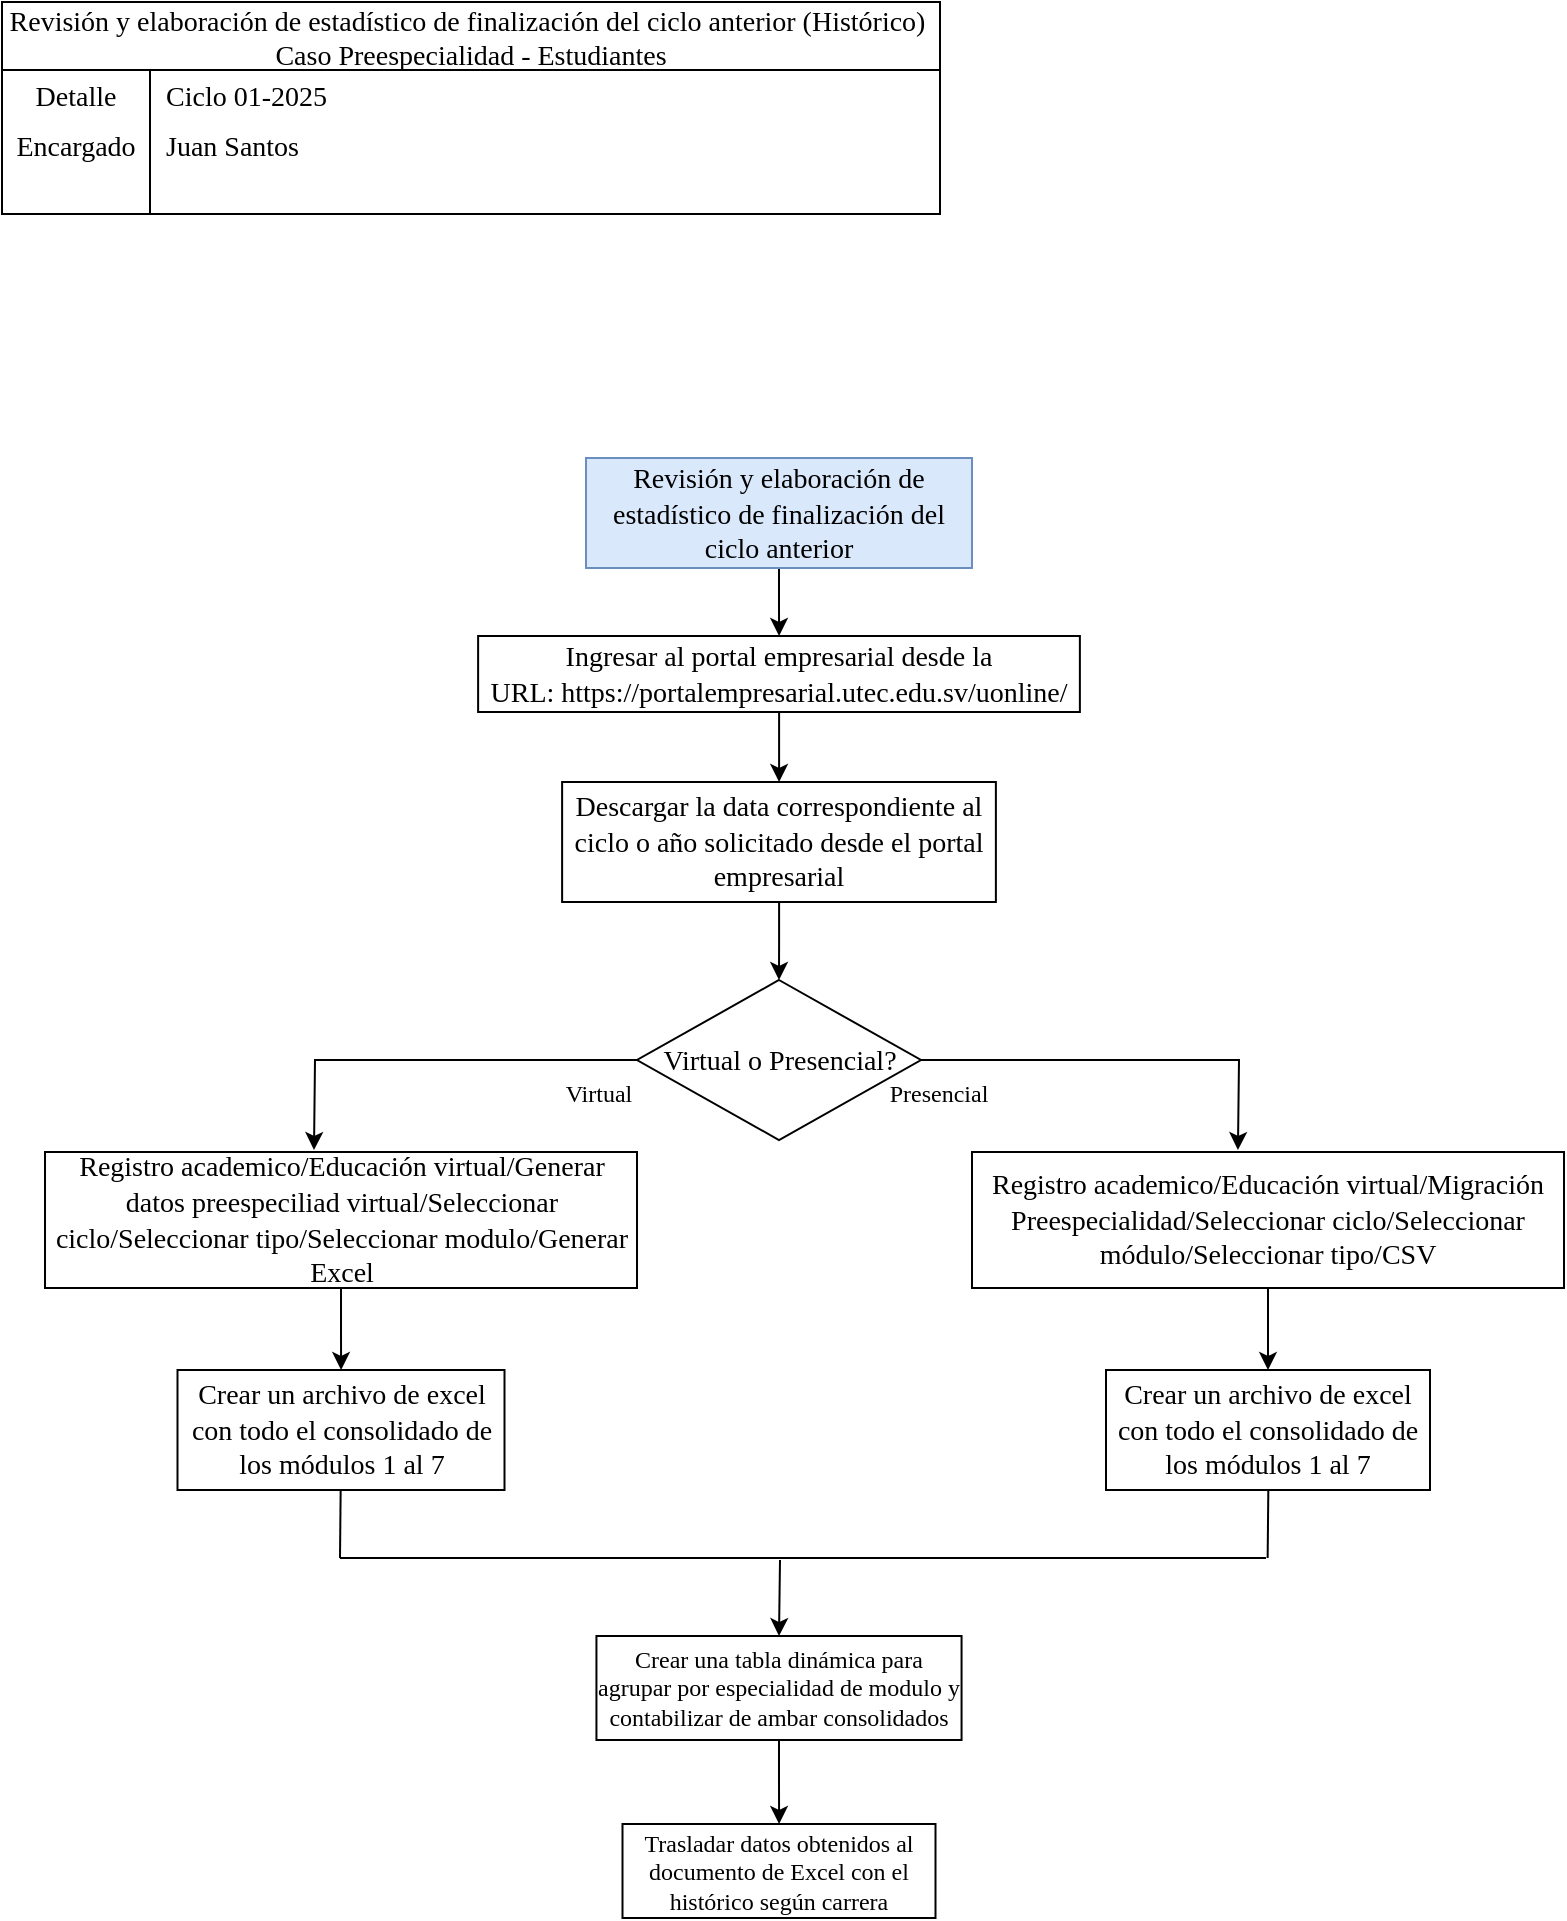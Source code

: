 <mxfile version="28.0.6">
  <diagram name="Página-1" id="EJeYP2r8keFqWKtYUa3q">
    <mxGraphModel dx="1188" dy="701" grid="0" gridSize="10" guides="1" tooltips="1" connect="1" arrows="1" fold="1" page="1" pageScale="1" pageWidth="827" pageHeight="1169" math="0" shadow="0">
      <root>
        <mxCell id="0" />
        <mxCell id="1" parent="0" />
        <mxCell id="VXeBzZSJvtVYYZFOmQI3-1" value="&lt;span style=&quot;color: rgba(0, 0, 0, 0); font-family: monospace; font-size: 0px; text-wrap-mode: nowrap;&quot;&gt;%3CmxGraphModel%3E%3Croot%3E%3CmxCell%20id%3D%220%22%2F%3E%3CmxCell%20id%3D%221%22%20parent%3D%220%22%2F%3E%3CmxCell%20id%3D%222%22%20value%3D%22Crear%20tabla%20din%C3%A1mica%20para%20agrupar%20por%20facultad%20de%20Maestr%C3%ADa%20y%20contabilizar%20aulas%22%20style%3D%22whiteSpace%3Dwrap%3Bhtml%3D1%3Brounded%3D0%3BfontFamily%3DTimes%20New%20Roman%3BfontSize%3D14%3B%22%20vertex%3D%221%22%20parent%3D%221%22%3E%3CmxGeometry%20x%3D%22586.5%22%20y%3D%22691%22%20width%3D%22125%22%20height%3D%2264%22%20as%3D%22geometry%22%2F%3E%3C%2FmxCell%3E%3C%2Froot%3E%3C%2FmxGraphModel%3E&lt;/span&gt;" style="text;whiteSpace=wrap;html=1;" vertex="1" parent="1">
          <mxGeometry x="60" y="40" width="110" height="40" as="geometry" />
        </mxCell>
        <mxCell id="VXeBzZSJvtVYYZFOmQI3-2" value="Revisión y elaboración de estadístico de finalización del ciclo anterior (Histórico) &#xa;Caso Preespecialidad - Estudiantes" style="shape=table;startSize=34;container=1;collapsible=0;childLayout=tableLayout;fixedRows=1;rowLines=0;fontStyle=0;fontSize=14;fontFamily=Times New Roman;" vertex="1" parent="1">
          <mxGeometry x="20" y="20" width="469" height="106" as="geometry" />
        </mxCell>
        <mxCell id="VXeBzZSJvtVYYZFOmQI3-3" value="" style="shape=tableRow;horizontal=0;startSize=0;swimlaneHead=0;swimlaneBody=0;top=0;left=0;bottom=0;right=0;collapsible=0;dropTarget=0;fillColor=none;points=[[0,0.5],[1,0.5]];portConstraint=eastwest;strokeColor=inherit;fontSize=16;fontFamily=Times New Roman;" vertex="1" parent="VXeBzZSJvtVYYZFOmQI3-2">
          <mxGeometry y="34" width="469" height="22" as="geometry" />
        </mxCell>
        <mxCell id="VXeBzZSJvtVYYZFOmQI3-4" value="&lt;font style=&quot;font-size: 14px;&quot;&gt;Detalle&lt;/font&gt;&lt;div&gt;&lt;br&gt;&lt;/div&gt;" style="shape=partialRectangle;html=1;whiteSpace=wrap;connectable=0;fillColor=none;top=0;left=0;bottom=0;right=0;overflow=hidden;pointerEvents=1;strokeColor=inherit;fontSize=16;fontFamily=Times New Roman;" vertex="1" parent="VXeBzZSJvtVYYZFOmQI3-3">
          <mxGeometry width="74" height="22" as="geometry">
            <mxRectangle width="74" height="22" as="alternateBounds" />
          </mxGeometry>
        </mxCell>
        <mxCell id="VXeBzZSJvtVYYZFOmQI3-5" value="&lt;font style=&quot;font-size: 14px;&quot;&gt;Ciclo 01-2025&lt;/font&gt;" style="shape=partialRectangle;html=1;whiteSpace=wrap;connectable=0;fillColor=none;top=0;left=0;bottom=0;right=0;align=left;spacingLeft=6;overflow=hidden;strokeColor=inherit;fontSize=16;fontFamily=Times New Roman;" vertex="1" parent="VXeBzZSJvtVYYZFOmQI3-3">
          <mxGeometry x="74" width="395" height="22" as="geometry">
            <mxRectangle width="395" height="22" as="alternateBounds" />
          </mxGeometry>
        </mxCell>
        <mxCell id="VXeBzZSJvtVYYZFOmQI3-6" value="" style="shape=tableRow;horizontal=0;startSize=0;swimlaneHead=0;swimlaneBody=0;top=0;left=0;bottom=0;right=0;collapsible=0;dropTarget=0;fillColor=none;points=[[0,0.5],[1,0.5]];portConstraint=eastwest;strokeColor=inherit;fontSize=16;fontFamily=Times New Roman;" vertex="1" parent="VXeBzZSJvtVYYZFOmQI3-2">
          <mxGeometry y="56" width="469" height="30" as="geometry" />
        </mxCell>
        <mxCell id="VXeBzZSJvtVYYZFOmQI3-7" value="&lt;font style=&quot;font-size: 14px;&quot;&gt;Encargado&lt;/font&gt;" style="shape=partialRectangle;html=1;whiteSpace=wrap;connectable=0;fillColor=none;top=0;left=0;bottom=0;right=0;overflow=hidden;strokeColor=inherit;fontSize=16;fontFamily=Times New Roman;" vertex="1" parent="VXeBzZSJvtVYYZFOmQI3-6">
          <mxGeometry width="74" height="30" as="geometry">
            <mxRectangle width="74" height="30" as="alternateBounds" />
          </mxGeometry>
        </mxCell>
        <mxCell id="VXeBzZSJvtVYYZFOmQI3-8" value="&lt;font style=&quot;font-size: 14px;&quot;&gt;Juan Santos&lt;/font&gt;" style="shape=partialRectangle;html=1;whiteSpace=wrap;connectable=0;fillColor=none;top=0;left=0;bottom=0;right=0;align=left;spacingLeft=6;overflow=hidden;strokeColor=inherit;fontSize=16;fontFamily=Times New Roman;" vertex="1" parent="VXeBzZSJvtVYYZFOmQI3-6">
          <mxGeometry x="74" width="395" height="30" as="geometry">
            <mxRectangle width="395" height="30" as="alternateBounds" />
          </mxGeometry>
        </mxCell>
        <mxCell id="VXeBzZSJvtVYYZFOmQI3-9" value="" style="shape=tableRow;horizontal=0;startSize=0;swimlaneHead=0;swimlaneBody=0;top=0;left=0;bottom=0;right=0;collapsible=0;dropTarget=0;fillColor=none;points=[[0,0.5],[1,0.5]];portConstraint=eastwest;strokeColor=inherit;fontSize=16;fontFamily=Times New Roman;" vertex="1" parent="VXeBzZSJvtVYYZFOmQI3-2">
          <mxGeometry y="86" width="469" height="20" as="geometry" />
        </mxCell>
        <mxCell id="VXeBzZSJvtVYYZFOmQI3-10" value="" style="shape=partialRectangle;html=1;whiteSpace=wrap;connectable=0;fillColor=none;top=0;left=0;bottom=0;right=0;overflow=hidden;strokeColor=inherit;fontSize=16;fontFamily=Times New Roman;" vertex="1" parent="VXeBzZSJvtVYYZFOmQI3-9">
          <mxGeometry width="74" height="20" as="geometry">
            <mxRectangle width="74" height="20" as="alternateBounds" />
          </mxGeometry>
        </mxCell>
        <mxCell id="VXeBzZSJvtVYYZFOmQI3-11" value="" style="shape=partialRectangle;html=1;whiteSpace=wrap;connectable=0;fillColor=none;top=0;left=0;bottom=0;right=0;align=left;spacingLeft=6;overflow=hidden;strokeColor=inherit;fontSize=16;fontFamily=Times New Roman;" vertex="1" parent="VXeBzZSJvtVYYZFOmQI3-9">
          <mxGeometry x="74" width="395" height="20" as="geometry">
            <mxRectangle width="395" height="20" as="alternateBounds" />
          </mxGeometry>
        </mxCell>
        <mxCell id="VXeBzZSJvtVYYZFOmQI3-12" value="" style="edgeStyle=orthogonalEdgeStyle;rounded=0;orthogonalLoop=1;jettySize=auto;html=1;fontSize=14;" edge="1" parent="1" source="VXeBzZSJvtVYYZFOmQI3-13" target="VXeBzZSJvtVYYZFOmQI3-15">
          <mxGeometry relative="1" as="geometry" />
        </mxCell>
        <mxCell id="VXeBzZSJvtVYYZFOmQI3-13" value="&lt;font face=&quot;Times New Roman&quot;&gt;Revisión y elaboración de estadístico de finalización del ciclo anterior&lt;/font&gt;" style="rounded=0;whiteSpace=wrap;html=1;fillColor=#dae8fc;strokeColor=#6c8ebf;fontSize=14;" vertex="1" parent="1">
          <mxGeometry x="312" y="248" width="193" height="55" as="geometry" />
        </mxCell>
        <mxCell id="VXeBzZSJvtVYYZFOmQI3-46" value="" style="edgeStyle=orthogonalEdgeStyle;rounded=0;orthogonalLoop=1;jettySize=auto;html=1;" edge="1" parent="1" source="VXeBzZSJvtVYYZFOmQI3-15" target="VXeBzZSJvtVYYZFOmQI3-45">
          <mxGeometry relative="1" as="geometry" />
        </mxCell>
        <mxCell id="VXeBzZSJvtVYYZFOmQI3-15" value="&lt;font style=&quot;background-color: light-dark(#ffffff, var(--ge-dark-color, #121212));&quot; face=&quot;Times New Roman&quot;&gt;Ingresar al portal empresarial desde la URL:&amp;nbsp;&lt;span style=&quot;text-align: start;&quot;&gt;https://portalempresarial.utec.edu.sv/uonline/&lt;/span&gt;&lt;/font&gt;" style="whiteSpace=wrap;html=1;rounded=0;fontSize=14;" vertex="1" parent="1">
          <mxGeometry x="258.06" y="337" width="300.88" height="38" as="geometry" />
        </mxCell>
        <mxCell id="VXeBzZSJvtVYYZFOmQI3-39" value="" style="edgeStyle=orthogonalEdgeStyle;rounded=0;orthogonalLoop=1;jettySize=auto;html=1;" edge="1" parent="1" source="VXeBzZSJvtVYYZFOmQI3-33">
          <mxGeometry relative="1" as="geometry">
            <mxPoint x="176" y="594" as="targetPoint" />
          </mxGeometry>
        </mxCell>
        <mxCell id="VXeBzZSJvtVYYZFOmQI3-33" value="&lt;font face=&quot;Times New Roman&quot;&gt;Virtual o Presencial?&lt;/font&gt;" style="rhombus;whiteSpace=wrap;html=1;fontSize=14;rounded=0;" vertex="1" parent="1">
          <mxGeometry x="337.5" y="509" width="142" height="80" as="geometry" />
        </mxCell>
        <mxCell id="VXeBzZSJvtVYYZFOmQI3-37" value="&lt;font face=&quot;Times New Roman&quot;&gt;Presencial&lt;/font&gt;" style="text;html=1;align=center;verticalAlign=middle;resizable=0;points=[];autosize=1;strokeColor=none;fillColor=none;" vertex="1" parent="1">
          <mxGeometry x="454" y="553" width="67" height="26" as="geometry" />
        </mxCell>
        <mxCell id="VXeBzZSJvtVYYZFOmQI3-49" value="" style="edgeStyle=orthogonalEdgeStyle;rounded=0;orthogonalLoop=1;jettySize=auto;html=1;" edge="1" parent="1" source="VXeBzZSJvtVYYZFOmQI3-38" target="VXeBzZSJvtVYYZFOmQI3-48">
          <mxGeometry relative="1" as="geometry" />
        </mxCell>
        <mxCell id="VXeBzZSJvtVYYZFOmQI3-38" value="&lt;span style=&quot;font-family: &amp;quot;Times New Roman&amp;quot;;&quot;&gt;Registro academico/Educación virtual/Generar datos preespeciliad virtual/Seleccionar ciclo/Seleccionar tipo/Seleccionar modulo/Generar Excel&lt;/span&gt;" style="whiteSpace=wrap;html=1;fontSize=14;rounded=0;" vertex="1" parent="1">
          <mxGeometry x="41.5" y="595" width="296" height="68" as="geometry" />
        </mxCell>
        <mxCell id="VXeBzZSJvtVYYZFOmQI3-40" value="&lt;font face=&quot;Times New Roman&quot;&gt;Virtual&lt;/font&gt;" style="text;html=1;align=center;verticalAlign=middle;resizable=0;points=[];autosize=1;strokeColor=none;fillColor=none;" vertex="1" parent="1">
          <mxGeometry x="292" y="553" width="51" height="26" as="geometry" />
        </mxCell>
        <mxCell id="VXeBzZSJvtVYYZFOmQI3-51" value="" style="edgeStyle=orthogonalEdgeStyle;rounded=0;orthogonalLoop=1;jettySize=auto;html=1;" edge="1" parent="1" source="VXeBzZSJvtVYYZFOmQI3-41" target="VXeBzZSJvtVYYZFOmQI3-50">
          <mxGeometry relative="1" as="geometry" />
        </mxCell>
        <mxCell id="VXeBzZSJvtVYYZFOmQI3-41" value="&lt;span style=&quot;font-family: &amp;quot;Times New Roman&amp;quot;;&quot;&gt;Registro academico/Educación virtual/Migración Preespecialidad/Seleccionar ciclo/Seleccionar módulo/Seleccionar tipo/CSV&lt;/span&gt;" style="whiteSpace=wrap;html=1;fontSize=14;rounded=0;" vertex="1" parent="1">
          <mxGeometry x="505" y="595" width="296" height="68" as="geometry" />
        </mxCell>
        <mxCell id="VXeBzZSJvtVYYZFOmQI3-42" style="edgeStyle=orthogonalEdgeStyle;rounded=0;orthogonalLoop=1;jettySize=auto;html=1;exitX=1;exitY=0.5;exitDx=0;exitDy=0;entryX=0.483;entryY=0;entryDx=0;entryDy=0;entryPerimeter=0;" edge="1" parent="1" source="VXeBzZSJvtVYYZFOmQI3-33">
          <mxGeometry relative="1" as="geometry">
            <mxPoint x="637.968" y="594" as="targetPoint" />
          </mxGeometry>
        </mxCell>
        <mxCell id="VXeBzZSJvtVYYZFOmQI3-47" value="" style="edgeStyle=orthogonalEdgeStyle;rounded=0;orthogonalLoop=1;jettySize=auto;html=1;" edge="1" parent="1" source="VXeBzZSJvtVYYZFOmQI3-45" target="VXeBzZSJvtVYYZFOmQI3-33">
          <mxGeometry relative="1" as="geometry" />
        </mxCell>
        <mxCell id="VXeBzZSJvtVYYZFOmQI3-45" value="&lt;font face=&quot;Times New Roman&quot;&gt;Descargar la data correspondiente al ciclo o año solicitado desde el portal empresarial&lt;/font&gt;" style="whiteSpace=wrap;html=1;fontSize=14;rounded=0;" vertex="1" parent="1">
          <mxGeometry x="300.06" y="410" width="216.88" height="60" as="geometry" />
        </mxCell>
        <mxCell id="VXeBzZSJvtVYYZFOmQI3-48" value="&lt;font face=&quot;Times New Roman&quot;&gt;Crear un archivo de excel con todo el consolidado de los módulos 1 al 7&lt;/font&gt;" style="whiteSpace=wrap;html=1;fontSize=14;rounded=0;" vertex="1" parent="1">
          <mxGeometry x="107.75" y="704" width="163.5" height="60" as="geometry" />
        </mxCell>
        <mxCell id="VXeBzZSJvtVYYZFOmQI3-50" value="&lt;span style=&quot;font-family: &amp;quot;Times New Roman&amp;quot;;&quot;&gt;Crear un archivo de excel con todo el consolidado de los módulos 1 al 7&lt;/span&gt;" style="whiteSpace=wrap;html=1;fontSize=14;rounded=0;" vertex="1" parent="1">
          <mxGeometry x="572" y="704" width="162" height="60" as="geometry" />
        </mxCell>
        <mxCell id="VXeBzZSJvtVYYZFOmQI3-52" value="" style="endArrow=none;html=1;rounded=0;" edge="1" parent="1">
          <mxGeometry width="50" height="50" relative="1" as="geometry">
            <mxPoint x="189" y="798" as="sourcePoint" />
            <mxPoint x="189.33" y="764" as="targetPoint" />
          </mxGeometry>
        </mxCell>
        <mxCell id="VXeBzZSJvtVYYZFOmQI3-53" value="" style="endArrow=none;html=1;rounded=0;" edge="1" parent="1">
          <mxGeometry width="50" height="50" relative="1" as="geometry">
            <mxPoint x="652.83" y="798" as="sourcePoint" />
            <mxPoint x="653.16" y="764" as="targetPoint" />
          </mxGeometry>
        </mxCell>
        <mxCell id="VXeBzZSJvtVYYZFOmQI3-54" value="" style="endArrow=none;html=1;rounded=0;" edge="1" parent="1">
          <mxGeometry width="50" height="50" relative="1" as="geometry">
            <mxPoint x="189" y="798" as="sourcePoint" />
            <mxPoint x="652" y="798" as="targetPoint" />
          </mxGeometry>
        </mxCell>
        <mxCell id="VXeBzZSJvtVYYZFOmQI3-62" value="" style="edgeStyle=orthogonalEdgeStyle;rounded=0;orthogonalLoop=1;jettySize=auto;html=1;" edge="1" parent="1" source="VXeBzZSJvtVYYZFOmQI3-56" target="VXeBzZSJvtVYYZFOmQI3-61">
          <mxGeometry relative="1" as="geometry" />
        </mxCell>
        <mxCell id="VXeBzZSJvtVYYZFOmQI3-56" value="&lt;font face=&quot;Times New Roman&quot;&gt;Crear una tabla dinámica para agrupar por especialidad de modulo y contabilizar de ambar consolidados&lt;/font&gt;" style="rounded=0;whiteSpace=wrap;html=1;" vertex="1" parent="1">
          <mxGeometry x="317.22" y="837" width="182.56" height="52" as="geometry" />
        </mxCell>
        <mxCell id="VXeBzZSJvtVYYZFOmQI3-60" value="" style="endArrow=classic;html=1;rounded=0;entryX=0.5;entryY=0;entryDx=0;entryDy=0;" edge="1" parent="1" target="VXeBzZSJvtVYYZFOmQI3-56">
          <mxGeometry width="50" height="50" relative="1" as="geometry">
            <mxPoint x="409" y="799" as="sourcePoint" />
            <mxPoint x="410" y="843" as="targetPoint" />
          </mxGeometry>
        </mxCell>
        <mxCell id="VXeBzZSJvtVYYZFOmQI3-61" value="&lt;font face=&quot;Times New Roman&quot;&gt;Trasladar datos obtenidos al documento de Excel con el histórico según carrera&lt;/font&gt;" style="whiteSpace=wrap;html=1;rounded=0;" vertex="1" parent="1">
          <mxGeometry x="330.25" y="931" width="156.5" height="47" as="geometry" />
        </mxCell>
      </root>
    </mxGraphModel>
  </diagram>
</mxfile>
